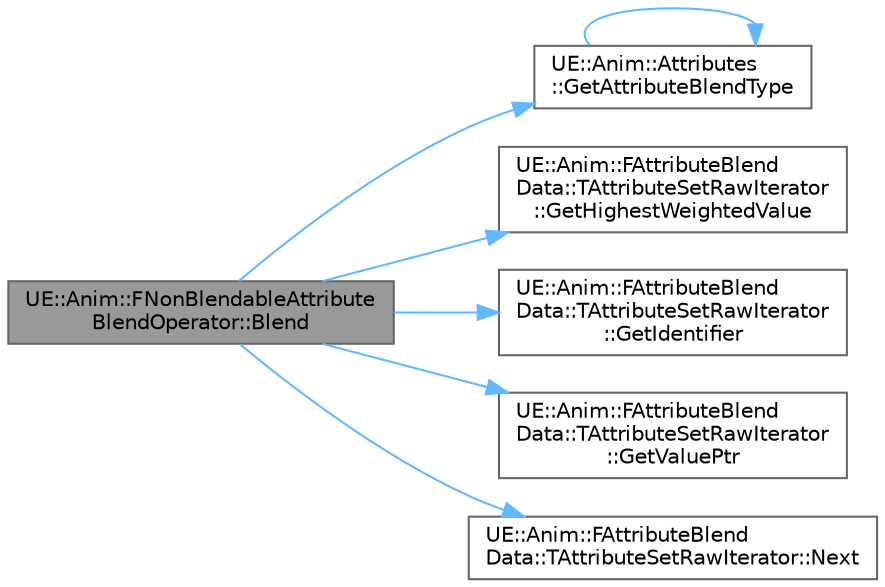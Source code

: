 digraph "UE::Anim::FNonBlendableAttributeBlendOperator::Blend"
{
 // INTERACTIVE_SVG=YES
 // LATEX_PDF_SIZE
  bgcolor="transparent";
  edge [fontname=Helvetica,fontsize=10,labelfontname=Helvetica,labelfontsize=10];
  node [fontname=Helvetica,fontsize=10,shape=box,height=0.2,width=0.4];
  rankdir="LR";
  Node1 [id="Node000001",label="UE::Anim::FNonBlendableAttribute\lBlendOperator::Blend",height=0.2,width=0.4,color="gray40", fillcolor="grey60", style="filled", fontcolor="black",tooltip="Invoked when two or multiple sets of attribute container inputs are to be blended together."];
  Node1 -> Node2 [id="edge1_Node000001_Node000002",color="steelblue1",style="solid",tooltip=" "];
  Node2 [id="Node000002",label="UE::Anim::Attributes\l::GetAttributeBlendType",height=0.2,width=0.4,color="grey40", fillcolor="white", style="filled",URL="$d9/dc3/structUE_1_1Anim_1_1Attributes.html#adc60f7307638c24f139018c6e5c08e62",tooltip="Helper functionality to retrieve the correct blend type (from UAnimationSettings) for the provided at..."];
  Node2 -> Node2 [id="edge2_Node000002_Node000002",color="steelblue1",style="solid",tooltip=" "];
  Node1 -> Node3 [id="edge3_Node000001_Node000003",color="steelblue1",style="solid",tooltip=" "];
  Node3 [id="Node000003",label="UE::Anim::FAttributeBlend\lData::TAttributeSetRawIterator\l::GetHighestWeightedValue",height=0.2,width=0.4,color="grey40", fillcolor="white", style="filled",URL="$dd/de4/structUE_1_1Anim_1_1FAttributeBlendData_1_1TAttributeSetRawIterator.html#a21af45b7068dddf47138df5e4fe39db9",tooltip="Returns highest (container level) weighted value for the attribute set."];
  Node1 -> Node4 [id="edge4_Node000001_Node000004",color="steelblue1",style="solid",tooltip=" "];
  Node4 [id="Node000004",label="UE::Anim::FAttributeBlend\lData::TAttributeSetRawIterator\l::GetIdentifier",height=0.2,width=0.4,color="grey40", fillcolor="white", style="filled",URL="$dd/de4/structUE_1_1Anim_1_1FAttributeBlendData_1_1TAttributeSetRawIterator.html#a6b97eded2205aeb1a808c07cb079b2a3",tooltip="Returns the identifier for the current attribute set."];
  Node1 -> Node5 [id="edge5_Node000001_Node000005",color="steelblue1",style="solid",tooltip=" "];
  Node5 [id="Node000005",label="UE::Anim::FAttributeBlend\lData::TAttributeSetRawIterator\l::GetValuePtr",height=0.2,width=0.4,color="grey40", fillcolor="white", style="filled",URL="$dd/de4/structUE_1_1Anim_1_1FAttributeBlendData_1_1TAttributeSetRawIterator.html#a2a27f1de96f6e5d830f62e4cff2d3ed2",tooltip="Return the value for the currently indexed entry in the attribute set."];
  Node1 -> Node6 [id="edge6_Node000001_Node000006",color="steelblue1",style="solid",tooltip=" "];
  Node6 [id="Node000006",label="UE::Anim::FAttributeBlend\lData::TAttributeSetRawIterator::Next",height=0.2,width=0.4,color="grey40", fillcolor="white", style="filled",URL="$dd/de4/structUE_1_1Anim_1_1FAttributeBlendData_1_1TAttributeSetRawIterator.html#a44bc9724d24bfc31c3c182b90f3ce757",tooltip="Cycle through to next entry in the attribute set, returns false if the end was reached."];
}
